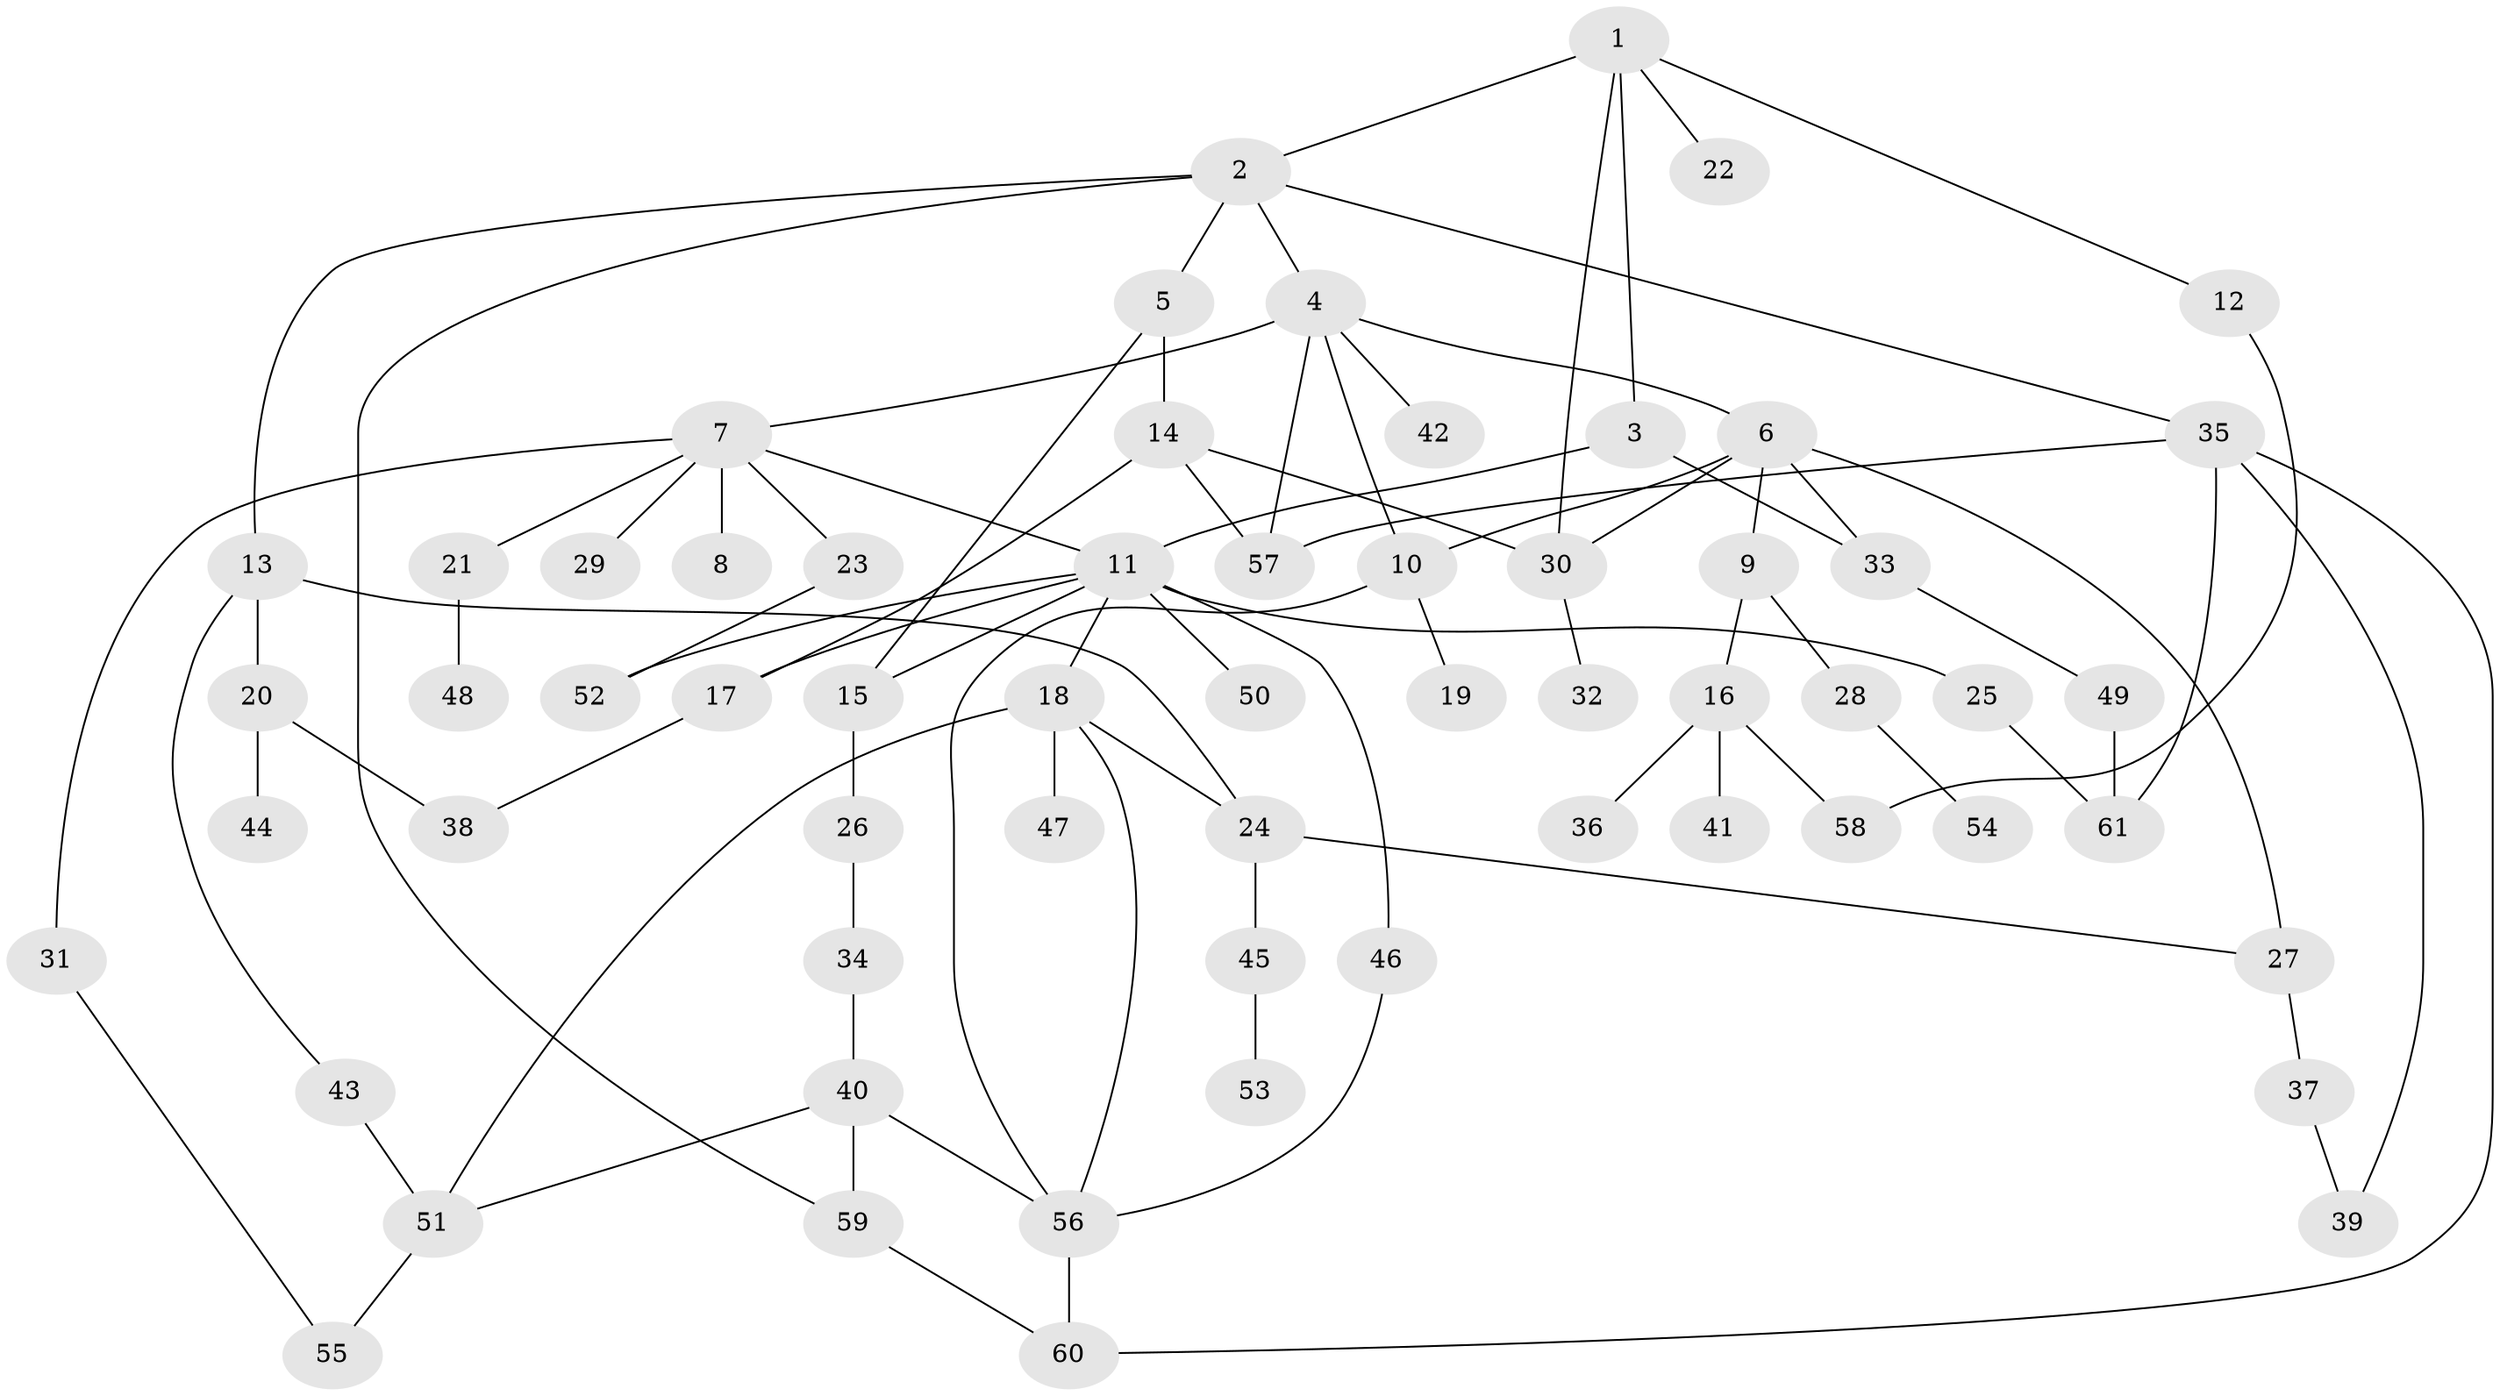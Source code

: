 // Generated by graph-tools (version 1.1) at 2025/42/03/09/25 04:42:45]
// undirected, 61 vertices, 86 edges
graph export_dot {
graph [start="1"]
  node [color=gray90,style=filled];
  1;
  2;
  3;
  4;
  5;
  6;
  7;
  8;
  9;
  10;
  11;
  12;
  13;
  14;
  15;
  16;
  17;
  18;
  19;
  20;
  21;
  22;
  23;
  24;
  25;
  26;
  27;
  28;
  29;
  30;
  31;
  32;
  33;
  34;
  35;
  36;
  37;
  38;
  39;
  40;
  41;
  42;
  43;
  44;
  45;
  46;
  47;
  48;
  49;
  50;
  51;
  52;
  53;
  54;
  55;
  56;
  57;
  58;
  59;
  60;
  61;
  1 -- 2;
  1 -- 3;
  1 -- 12;
  1 -- 22;
  1 -- 30;
  2 -- 4;
  2 -- 5;
  2 -- 13;
  2 -- 35;
  2 -- 59;
  3 -- 11;
  3 -- 33;
  4 -- 6;
  4 -- 7;
  4 -- 10;
  4 -- 42;
  4 -- 57;
  5 -- 14;
  5 -- 15;
  6 -- 9;
  6 -- 27;
  6 -- 30;
  6 -- 33;
  6 -- 10;
  7 -- 8;
  7 -- 21;
  7 -- 23;
  7 -- 29;
  7 -- 31;
  7 -- 11;
  9 -- 16;
  9 -- 28;
  10 -- 19;
  10 -- 56;
  11 -- 15;
  11 -- 18;
  11 -- 25;
  11 -- 46;
  11 -- 50;
  11 -- 17;
  11 -- 52;
  12 -- 58;
  13 -- 20;
  13 -- 43;
  13 -- 24;
  14 -- 17;
  14 -- 30;
  14 -- 57;
  15 -- 26;
  16 -- 36;
  16 -- 41;
  16 -- 58;
  17 -- 38;
  18 -- 24;
  18 -- 47;
  18 -- 51;
  18 -- 56;
  20 -- 44;
  20 -- 38;
  21 -- 48;
  23 -- 52;
  24 -- 45;
  24 -- 27;
  25 -- 61;
  26 -- 34;
  27 -- 37;
  28 -- 54;
  30 -- 32;
  31 -- 55;
  33 -- 49;
  34 -- 40;
  35 -- 57;
  35 -- 61;
  35 -- 60;
  35 -- 39;
  37 -- 39;
  40 -- 56;
  40 -- 59;
  40 -- 51;
  43 -- 51;
  45 -- 53;
  46 -- 56;
  49 -- 61;
  51 -- 55;
  56 -- 60;
  59 -- 60;
}
